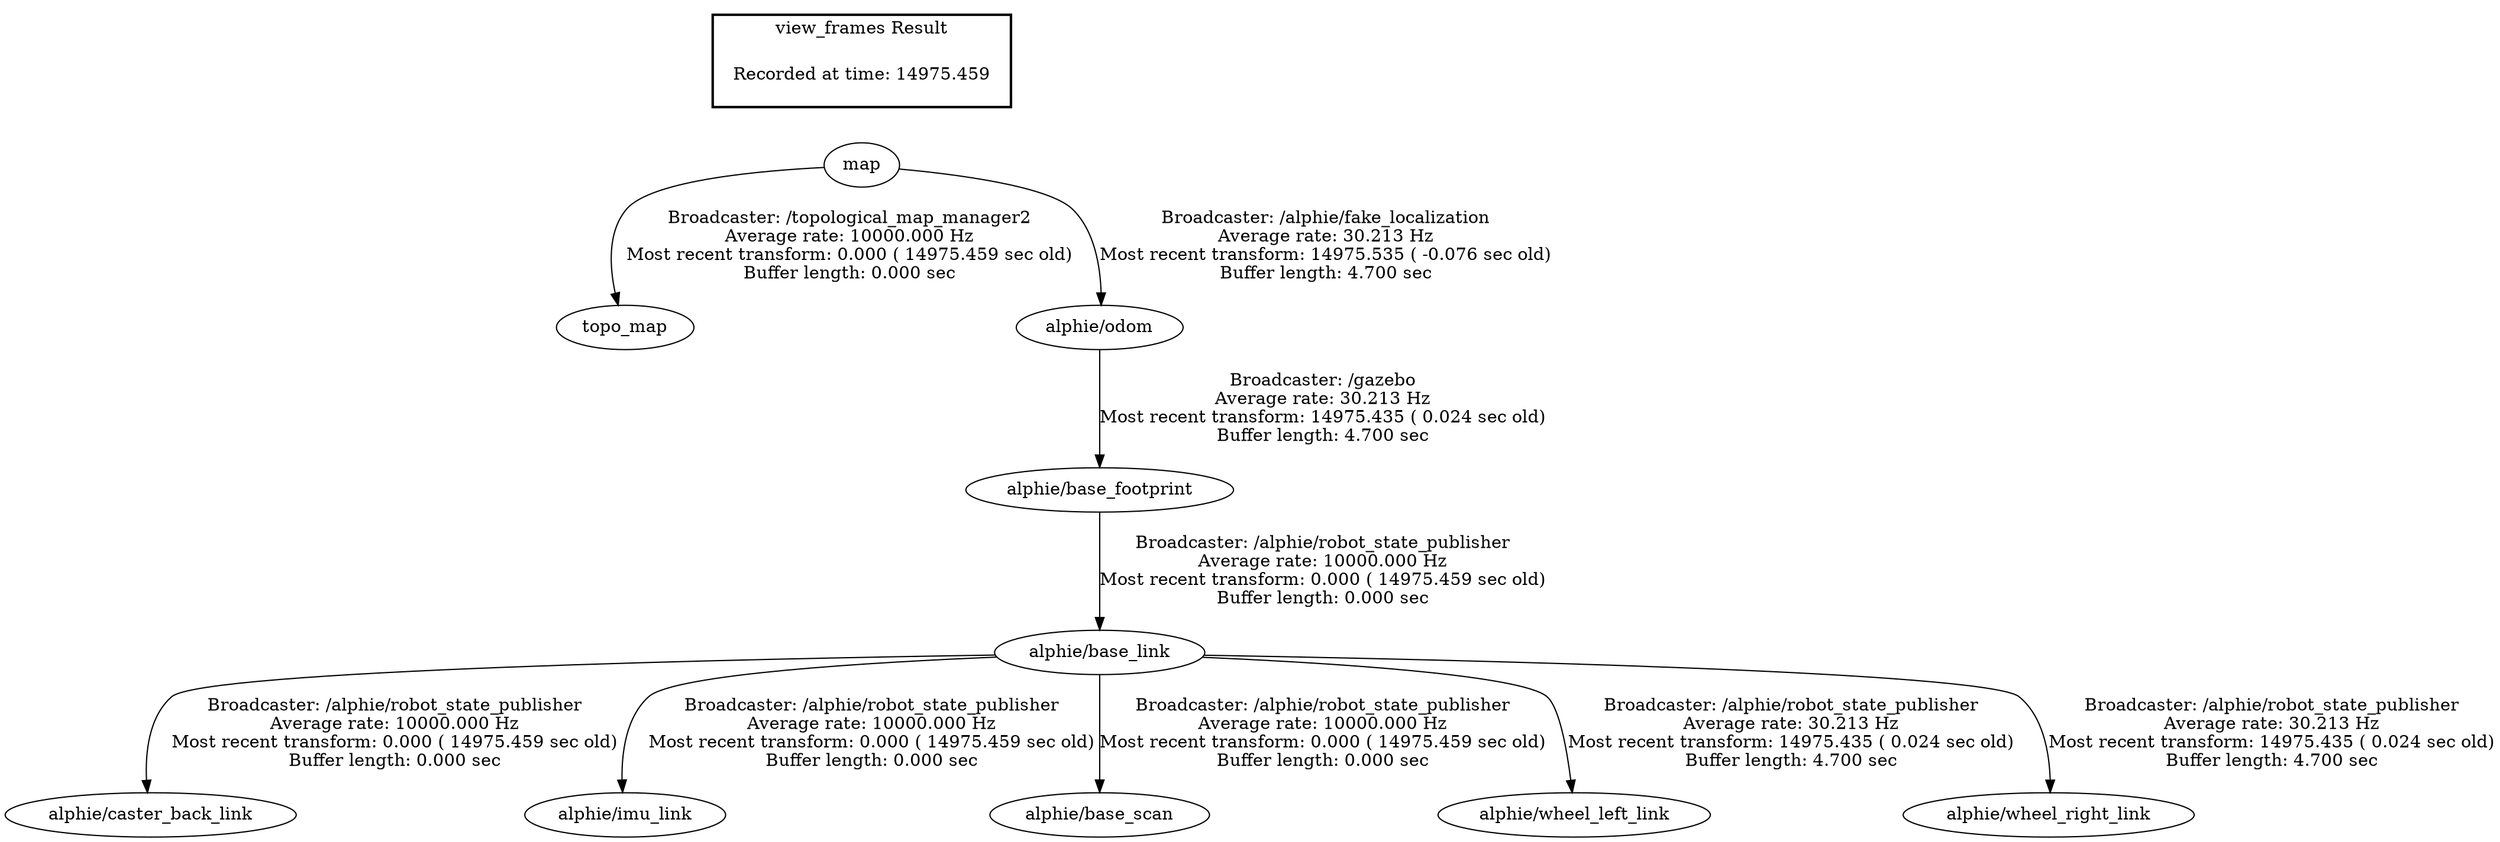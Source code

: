 digraph G {
"map" -> "topo_map"[label="Broadcaster: /topological_map_manager2\nAverage rate: 10000.000 Hz\nMost recent transform: 0.000 ( 14975.459 sec old)\nBuffer length: 0.000 sec\n"];
"alphie/base_footprint" -> "alphie/base_link"[label="Broadcaster: /alphie/robot_state_publisher\nAverage rate: 10000.000 Hz\nMost recent transform: 0.000 ( 14975.459 sec old)\nBuffer length: 0.000 sec\n"];
"alphie/odom" -> "alphie/base_footprint"[label="Broadcaster: /gazebo\nAverage rate: 30.213 Hz\nMost recent transform: 14975.435 ( 0.024 sec old)\nBuffer length: 4.700 sec\n"];
"alphie/base_link" -> "alphie/caster_back_link"[label="Broadcaster: /alphie/robot_state_publisher\nAverage rate: 10000.000 Hz\nMost recent transform: 0.000 ( 14975.459 sec old)\nBuffer length: 0.000 sec\n"];
"alphie/base_link" -> "alphie/imu_link"[label="Broadcaster: /alphie/robot_state_publisher\nAverage rate: 10000.000 Hz\nMost recent transform: 0.000 ( 14975.459 sec old)\nBuffer length: 0.000 sec\n"];
"alphie/base_link" -> "alphie/base_scan"[label="Broadcaster: /alphie/robot_state_publisher\nAverage rate: 10000.000 Hz\nMost recent transform: 0.000 ( 14975.459 sec old)\nBuffer length: 0.000 sec\n"];
"map" -> "alphie/odom"[label="Broadcaster: /alphie/fake_localization\nAverage rate: 30.213 Hz\nMost recent transform: 14975.535 ( -0.076 sec old)\nBuffer length: 4.700 sec\n"];
"alphie/base_link" -> "alphie/wheel_left_link"[label="Broadcaster: /alphie/robot_state_publisher\nAverage rate: 30.213 Hz\nMost recent transform: 14975.435 ( 0.024 sec old)\nBuffer length: 4.700 sec\n"];
"alphie/base_link" -> "alphie/wheel_right_link"[label="Broadcaster: /alphie/robot_state_publisher\nAverage rate: 30.213 Hz\nMost recent transform: 14975.435 ( 0.024 sec old)\nBuffer length: 4.700 sec\n"];
edge [style=invis];
 subgraph cluster_legend { style=bold; color=black; label ="view_frames Result";
"Recorded at time: 14975.459"[ shape=plaintext ] ;
 }->"map";
}